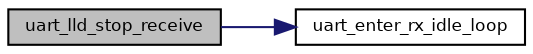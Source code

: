 digraph "uart_lld_stop_receive"
{
  bgcolor="transparent";
  edge [fontname="Helvetica",fontsize="8",labelfontname="Helvetica",labelfontsize="8"];
  node [fontname="Helvetica",fontsize="8",shape=record];
  rankdir="LR";
  Node30 [label="uart_lld_stop_receive",height=0.2,width=0.4,color="black", fillcolor="grey75", style="filled", fontcolor="black"];
  Node30 -> Node31 [color="midnightblue",fontsize="8",style="solid",fontname="Helvetica"];
  Node31 [label="uart_enter_rx_idle_loop",height=0.2,width=0.4,color="black",URL="$group___u_a_r_t.html#gac51617b9c08f922aed2a951a23001af7",tooltip="Puts the receiver in the UART_RX_IDLE state. "];
}

